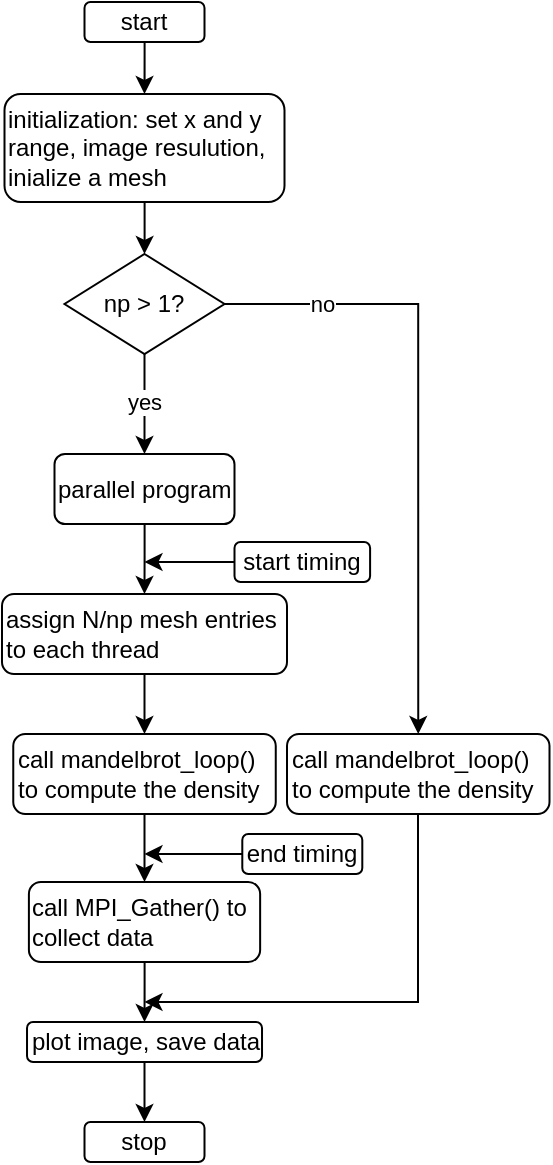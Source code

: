 <mxfile version="20.4.0" type="device"><diagram id="C5RBs43oDa-KdzZeNtuy" name="Page-1"><mxGraphModel dx="714" dy="1575" grid="1" gridSize="10" guides="1" tooltips="1" connect="1" arrows="1" fold="1" page="1" pageScale="1" pageWidth="827" pageHeight="1169" math="0" shadow="0"><root><mxCell id="WIyWlLk6GJQsqaUBKTNV-0"/><mxCell id="WIyWlLk6GJQsqaUBKTNV-1" parent="WIyWlLk6GJQsqaUBKTNV-0"/><mxCell id="HEy1hSbuqNCwl9VXHBg0-3" style="edgeStyle=orthogonalEdgeStyle;rounded=0;orthogonalLoop=1;jettySize=auto;html=1;align=left;" parent="WIyWlLk6GJQsqaUBKTNV-1" source="HEy1hSbuqNCwl9VXHBg0-4" edge="1"><mxGeometry relative="1" as="geometry"><mxPoint x="131.25" y="-974" as="targetPoint"/></mxGeometry></mxCell><mxCell id="HEy1hSbuqNCwl9VXHBg0-4" value="initialization: set x and y range, image resulution, inialize a mesh" style="rounded=1;whiteSpace=wrap;html=1;fontSize=12;glass=0;strokeWidth=1;shadow=0;align=left;" parent="WIyWlLk6GJQsqaUBKTNV-1" vertex="1"><mxGeometry x="61.25" y="-1054" width="140" height="54" as="geometry"/></mxCell><mxCell id="HEy1hSbuqNCwl9VXHBg0-5" value="yes" style="edgeStyle=orthogonalEdgeStyle;rounded=0;orthogonalLoop=1;jettySize=auto;html=1;entryX=0.5;entryY=0;entryDx=0;entryDy=0;fontFamily=Helvetica;" parent="WIyWlLk6GJQsqaUBKTNV-1" source="HEy1hSbuqNCwl9VXHBg0-6" target="HEy1hSbuqNCwl9VXHBg0-8" edge="1"><mxGeometry x="-0.04" relative="1" as="geometry"><mxPoint as="offset"/></mxGeometry></mxCell><mxCell id="HEy1hSbuqNCwl9VXHBg0-13" value="no" style="edgeStyle=orthogonalEdgeStyle;rounded=0;orthogonalLoop=1;jettySize=auto;html=1;exitX=1;exitY=0.5;exitDx=0;exitDy=0;entryX=0.5;entryY=0;entryDx=0;entryDy=0;" parent="WIyWlLk6GJQsqaUBKTNV-1" source="HEy1hSbuqNCwl9VXHBg0-6" target="HEy1hSbuqNCwl9VXHBg0-25" edge="1"><mxGeometry x="-0.687" relative="1" as="geometry"><mxPoint x="291.25" y="-732" as="targetPoint"/><mxPoint as="offset"/></mxGeometry></mxCell><mxCell id="HEy1hSbuqNCwl9VXHBg0-6" value="np &amp;gt; 1?" style="rhombus;whiteSpace=wrap;html=1;align=center;" parent="WIyWlLk6GJQsqaUBKTNV-1" vertex="1"><mxGeometry x="91.25" y="-974" width="80" height="50" as="geometry"/></mxCell><mxCell id="HEy1hSbuqNCwl9VXHBg0-7" style="edgeStyle=orthogonalEdgeStyle;rounded=0;orthogonalLoop=1;jettySize=auto;html=1;entryX=0.5;entryY=0;entryDx=0;entryDy=0;" parent="WIyWlLk6GJQsqaUBKTNV-1" source="HEy1hSbuqNCwl9VXHBg0-8" target="HEy1hSbuqNCwl9VXHBg0-9" edge="1"><mxGeometry relative="1" as="geometry"/></mxCell><mxCell id="HEy1hSbuqNCwl9VXHBg0-8" value="parallel program" style="rounded=1;whiteSpace=wrap;html=1;align=left;" parent="WIyWlLk6GJQsqaUBKTNV-1" vertex="1"><mxGeometry x="86.25" y="-874" width="90" height="35" as="geometry"/></mxCell><mxCell id="HEy1hSbuqNCwl9VXHBg0-15" style="edgeStyle=orthogonalEdgeStyle;rounded=0;orthogonalLoop=1;jettySize=auto;html=1;entryX=0.5;entryY=0;entryDx=0;entryDy=0;" parent="WIyWlLk6GJQsqaUBKTNV-1" source="HEy1hSbuqNCwl9VXHBg0-9" target="HEy1hSbuqNCwl9VXHBg0-14" edge="1"><mxGeometry relative="1" as="geometry"/></mxCell><mxCell id="HEy1hSbuqNCwl9VXHBg0-9" value="assign N/np mesh entries to each thread&amp;nbsp;" style="rounded=1;whiteSpace=wrap;html=1;align=left;" parent="WIyWlLk6GJQsqaUBKTNV-1" vertex="1"><mxGeometry x="60" y="-804" width="142.5" height="40" as="geometry"/></mxCell><mxCell id="HEy1hSbuqNCwl9VXHBg0-10" style="edgeStyle=orthogonalEdgeStyle;rounded=0;orthogonalLoop=1;jettySize=auto;html=1;entryX=0.5;entryY=0;entryDx=0;entryDy=0;fontFamily=Helvetica;" parent="WIyWlLk6GJQsqaUBKTNV-1" source="HEy1hSbuqNCwl9VXHBg0-11" target="HEy1hSbuqNCwl9VXHBg0-4" edge="1"><mxGeometry relative="1" as="geometry"/></mxCell><mxCell id="HEy1hSbuqNCwl9VXHBg0-11" value="start" style="rounded=1;whiteSpace=wrap;html=1;align=center;" parent="WIyWlLk6GJQsqaUBKTNV-1" vertex="1"><mxGeometry x="101.25" y="-1100" width="60" height="20" as="geometry"/></mxCell><mxCell id="HEy1hSbuqNCwl9VXHBg0-18" style="edgeStyle=orthogonalEdgeStyle;rounded=0;orthogonalLoop=1;jettySize=auto;html=1;entryX=0.5;entryY=0;entryDx=0;entryDy=0;" parent="WIyWlLk6GJQsqaUBKTNV-1" source="HEy1hSbuqNCwl9VXHBg0-14" target="HEy1hSbuqNCwl9VXHBg0-16" edge="1"><mxGeometry relative="1" as="geometry"/></mxCell><mxCell id="HEy1hSbuqNCwl9VXHBg0-14" value="call mandelbrot_loop() to compute the density" style="rounded=1;whiteSpace=wrap;html=1;align=left;" parent="WIyWlLk6GJQsqaUBKTNV-1" vertex="1"><mxGeometry x="65.63" y="-734" width="131.25" height="40" as="geometry"/></mxCell><mxCell id="HEy1hSbuqNCwl9VXHBg0-30" style="edgeStyle=orthogonalEdgeStyle;rounded=0;orthogonalLoop=1;jettySize=auto;html=1;entryX=0.5;entryY=0;entryDx=0;entryDy=0;" parent="WIyWlLk6GJQsqaUBKTNV-1" source="HEy1hSbuqNCwl9VXHBg0-16" target="HEy1hSbuqNCwl9VXHBg0-21" edge="1"><mxGeometry relative="1" as="geometry"/></mxCell><mxCell id="HEy1hSbuqNCwl9VXHBg0-16" value="call MPI_Gather() to collect data" style="rounded=1;whiteSpace=wrap;html=1;align=left;" parent="WIyWlLk6GJQsqaUBKTNV-1" vertex="1"><mxGeometry x="73.45" y="-660" width="115.62" height="40" as="geometry"/></mxCell><mxCell id="HEy1hSbuqNCwl9VXHBg0-19" value="stop" style="rounded=1;whiteSpace=wrap;html=1;align=center;" parent="WIyWlLk6GJQsqaUBKTNV-1" vertex="1"><mxGeometry x="101.25" y="-540" width="60" height="20" as="geometry"/></mxCell><mxCell id="HEy1hSbuqNCwl9VXHBg0-32" style="edgeStyle=orthogonalEdgeStyle;rounded=0;orthogonalLoop=1;jettySize=auto;html=1;entryX=0.5;entryY=0;entryDx=0;entryDy=0;" parent="WIyWlLk6GJQsqaUBKTNV-1" source="HEy1hSbuqNCwl9VXHBg0-21" target="HEy1hSbuqNCwl9VXHBg0-19" edge="1"><mxGeometry relative="1" as="geometry"/></mxCell><mxCell id="HEy1hSbuqNCwl9VXHBg0-21" value="plot image, save data" style="rounded=1;whiteSpace=wrap;html=1;fontFamily=Helvetica;" parent="WIyWlLk6GJQsqaUBKTNV-1" vertex="1"><mxGeometry x="72.51" y="-590" width="117.5" height="20" as="geometry"/></mxCell><mxCell id="HEy1hSbuqNCwl9VXHBg0-25" value="call mandelbrot_loop() to compute the density" style="rounded=1;whiteSpace=wrap;html=1;align=left;" parent="WIyWlLk6GJQsqaUBKTNV-1" vertex="1"><mxGeometry x="202.5" y="-734" width="131.25" height="40" as="geometry"/></mxCell><mxCell id="HEy1hSbuqNCwl9VXHBg0-39" style="edgeStyle=orthogonalEdgeStyle;rounded=0;orthogonalLoop=1;jettySize=auto;html=1;" parent="WIyWlLk6GJQsqaUBKTNV-1" source="HEy1hSbuqNCwl9VXHBg0-38" edge="1"><mxGeometry relative="1" as="geometry"><mxPoint x="131.25" y="-820" as="targetPoint"/></mxGeometry></mxCell><mxCell id="HEy1hSbuqNCwl9VXHBg0-38" value="start timing" style="rounded=1;whiteSpace=wrap;html=1;" parent="WIyWlLk6GJQsqaUBKTNV-1" vertex="1"><mxGeometry x="176.25" y="-830" width="67.8" height="20" as="geometry"/></mxCell><mxCell id="HEy1hSbuqNCwl9VXHBg0-43" style="edgeStyle=orthogonalEdgeStyle;rounded=0;orthogonalLoop=1;jettySize=auto;html=1;" parent="WIyWlLk6GJQsqaUBKTNV-1" source="HEy1hSbuqNCwl9VXHBg0-41" edge="1"><mxGeometry relative="1" as="geometry"><mxPoint x="131.25" y="-674" as="targetPoint"/></mxGeometry></mxCell><mxCell id="HEy1hSbuqNCwl9VXHBg0-41" value="end timing" style="rounded=1;whiteSpace=wrap;html=1;" parent="WIyWlLk6GJQsqaUBKTNV-1" vertex="1"><mxGeometry x="180.15" y="-684" width="60" height="20" as="geometry"/></mxCell><mxCell id="HEy1hSbuqNCwl9VXHBg0-77" style="edgeStyle=orthogonalEdgeStyle;rounded=0;orthogonalLoop=1;jettySize=auto;html=1;" parent="WIyWlLk6GJQsqaUBKTNV-1" edge="1"><mxGeometry relative="1" as="geometry"><mxPoint x="131.25" y="-600" as="targetPoint"/><mxPoint x="268" y="-680" as="sourcePoint"/><Array as="points"><mxPoint x="268" y="-694"/><mxPoint x="268" y="-600"/></Array></mxGeometry></mxCell></root></mxGraphModel></diagram></mxfile>